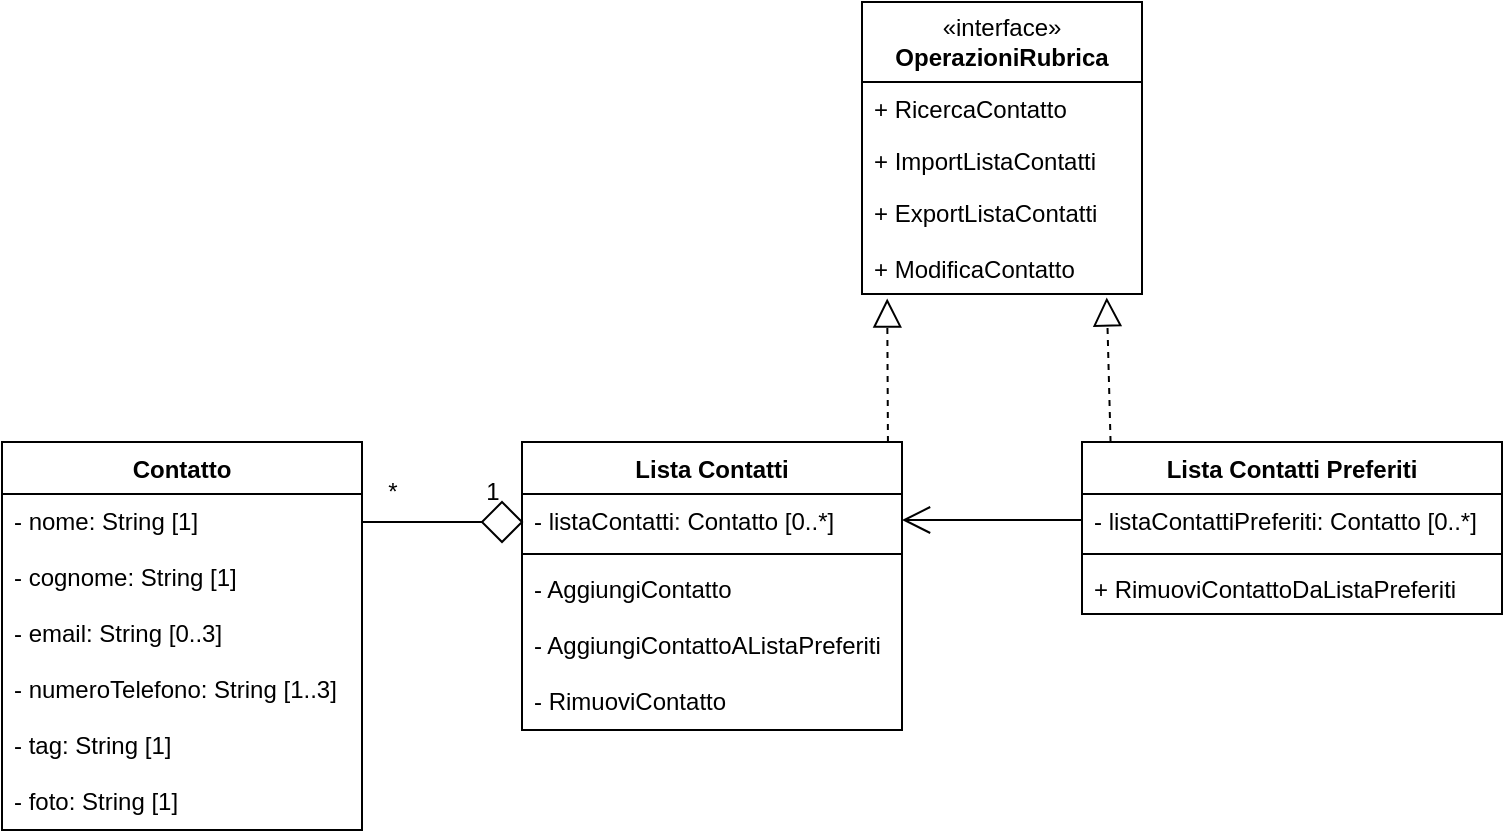 <mxfile version="25.0.3">
  <diagram id="C5RBs43oDa-KdzZeNtuy" name="Page-1">
    <mxGraphModel dx="1034" dy="1617" grid="1" gridSize="10" guides="1" tooltips="1" connect="1" arrows="1" fold="1" page="1" pageScale="1" pageWidth="827" pageHeight="1169" math="0" shadow="0">
      <root>
        <mxCell id="WIyWlLk6GJQsqaUBKTNV-0" />
        <mxCell id="WIyWlLk6GJQsqaUBKTNV-1" parent="WIyWlLk6GJQsqaUBKTNV-0" />
        <mxCell id="fGu28cwDlgRmdk9_Jq6V-0" value="Contatto" style="swimlane;fontStyle=1;align=center;verticalAlign=top;childLayout=stackLayout;horizontal=1;startSize=26;horizontalStack=0;resizeParent=1;resizeParentMax=0;resizeLast=0;collapsible=1;marginBottom=0;whiteSpace=wrap;html=1;" parent="WIyWlLk6GJQsqaUBKTNV-1" vertex="1">
          <mxGeometry x="60" y="-840" width="180" height="194" as="geometry" />
        </mxCell>
        <mxCell id="2QzEvBa34yHxyn8QtlNz-18" value="- nome: String  [1]" style="text;strokeColor=none;fillColor=none;align=left;verticalAlign=top;spacingLeft=4;spacingRight=4;overflow=hidden;rotatable=0;points=[[0,0.5],[1,0.5]];portConstraint=eastwest;whiteSpace=wrap;html=1;" parent="fGu28cwDlgRmdk9_Jq6V-0" vertex="1">
          <mxGeometry y="26" width="180" height="28" as="geometry" />
        </mxCell>
        <mxCell id="2QzEvBa34yHxyn8QtlNz-26" value="- cognome: String  [1]" style="text;strokeColor=none;fillColor=none;align=left;verticalAlign=top;spacingLeft=4;spacingRight=4;overflow=hidden;rotatable=0;points=[[0,0.5],[1,0.5]];portConstraint=eastwest;whiteSpace=wrap;html=1;" parent="fGu28cwDlgRmdk9_Jq6V-0" vertex="1">
          <mxGeometry y="54" width="180" height="28" as="geometry" />
        </mxCell>
        <mxCell id="2QzEvBa34yHxyn8QtlNz-27" value="- email: String  [0..3]" style="text;strokeColor=none;fillColor=none;align=left;verticalAlign=top;spacingLeft=4;spacingRight=4;overflow=hidden;rotatable=0;points=[[0,0.5],[1,0.5]];portConstraint=eastwest;whiteSpace=wrap;html=1;" parent="fGu28cwDlgRmdk9_Jq6V-0" vertex="1">
          <mxGeometry y="82" width="180" height="28" as="geometry" />
        </mxCell>
        <mxCell id="2QzEvBa34yHxyn8QtlNz-28" value="- numeroTelefono: String  [1..3]" style="text;strokeColor=none;fillColor=none;align=left;verticalAlign=top;spacingLeft=4;spacingRight=4;overflow=hidden;rotatable=0;points=[[0,0.5],[1,0.5]];portConstraint=eastwest;whiteSpace=wrap;html=1;" parent="fGu28cwDlgRmdk9_Jq6V-0" vertex="1">
          <mxGeometry y="110" width="180" height="28" as="geometry" />
        </mxCell>
        <mxCell id="2QzEvBa34yHxyn8QtlNz-29" value="- tag: String  [1]" style="text;strokeColor=none;fillColor=none;align=left;verticalAlign=top;spacingLeft=4;spacingRight=4;overflow=hidden;rotatable=0;points=[[0,0.5],[1,0.5]];portConstraint=eastwest;whiteSpace=wrap;html=1;" parent="fGu28cwDlgRmdk9_Jq6V-0" vertex="1">
          <mxGeometry y="138" width="180" height="28" as="geometry" />
        </mxCell>
        <mxCell id="2QzEvBa34yHxyn8QtlNz-30" value="- foto: String  [1]" style="text;strokeColor=none;fillColor=none;align=left;verticalAlign=top;spacingLeft=4;spacingRight=4;overflow=hidden;rotatable=0;points=[[0,0.5],[1,0.5]];portConstraint=eastwest;whiteSpace=wrap;html=1;" parent="fGu28cwDlgRmdk9_Jq6V-0" vertex="1">
          <mxGeometry y="166" width="180" height="28" as="geometry" />
        </mxCell>
        <mxCell id="fGu28cwDlgRmdk9_Jq6V-4" value="Lista Contatti" style="swimlane;fontStyle=1;align=center;verticalAlign=top;childLayout=stackLayout;horizontal=1;startSize=26;horizontalStack=0;resizeParent=1;resizeParentMax=0;resizeLast=0;collapsible=1;marginBottom=0;whiteSpace=wrap;html=1;" parent="WIyWlLk6GJQsqaUBKTNV-1" vertex="1">
          <mxGeometry x="320" y="-840" width="190" height="144" as="geometry" />
        </mxCell>
        <mxCell id="fGu28cwDlgRmdk9_Jq6V-5" value="&lt;div&gt;- listaContatti: Contatto [0..*]&lt;/div&gt;" style="text;strokeColor=none;fillColor=none;align=left;verticalAlign=top;spacingLeft=4;spacingRight=4;overflow=hidden;rotatable=0;points=[[0,0.5],[1,0.5]];portConstraint=eastwest;whiteSpace=wrap;html=1;" parent="fGu28cwDlgRmdk9_Jq6V-4" vertex="1">
          <mxGeometry y="26" width="190" height="26" as="geometry" />
        </mxCell>
        <mxCell id="fGu28cwDlgRmdk9_Jq6V-6" value="" style="line;strokeWidth=1;fillColor=none;align=left;verticalAlign=middle;spacingTop=-1;spacingLeft=3;spacingRight=3;rotatable=0;labelPosition=right;points=[];portConstraint=eastwest;strokeColor=inherit;" parent="fGu28cwDlgRmdk9_Jq6V-4" vertex="1">
          <mxGeometry y="52" width="190" height="8" as="geometry" />
        </mxCell>
        <mxCell id="2QzEvBa34yHxyn8QtlNz-3" value="&lt;div&gt;- AggiungiContatto&lt;/div&gt;" style="text;strokeColor=none;fillColor=none;align=left;verticalAlign=top;spacingLeft=4;spacingRight=4;overflow=hidden;rotatable=0;points=[[0,0.5],[1,0.5]];portConstraint=eastwest;whiteSpace=wrap;html=1;" parent="fGu28cwDlgRmdk9_Jq6V-4" vertex="1">
          <mxGeometry y="60" width="190" height="28" as="geometry" />
        </mxCell>
        <mxCell id="2QzEvBa34yHxyn8QtlNz-4" value="- AggiungiContattoAListaPreferiti" style="text;strokeColor=none;fillColor=none;align=left;verticalAlign=top;spacingLeft=4;spacingRight=4;overflow=hidden;rotatable=0;points=[[0,0.5],[1,0.5]];portConstraint=eastwest;whiteSpace=wrap;html=1;" parent="fGu28cwDlgRmdk9_Jq6V-4" vertex="1">
          <mxGeometry y="88" width="190" height="28" as="geometry" />
        </mxCell>
        <mxCell id="2QzEvBa34yHxyn8QtlNz-5" value="- RimuoviContatto" style="text;strokeColor=none;fillColor=none;align=left;verticalAlign=top;spacingLeft=4;spacingRight=4;overflow=hidden;rotatable=0;points=[[0,0.5],[1,0.5]];portConstraint=eastwest;whiteSpace=wrap;html=1;" parent="fGu28cwDlgRmdk9_Jq6V-4" vertex="1">
          <mxGeometry y="116" width="190" height="28" as="geometry" />
        </mxCell>
        <mxCell id="fGu28cwDlgRmdk9_Jq6V-12" value="" style="rhombus;whiteSpace=wrap;html=1;" parent="WIyWlLk6GJQsqaUBKTNV-1" vertex="1">
          <mxGeometry x="300" y="-810" width="20" height="20" as="geometry" />
        </mxCell>
        <mxCell id="fGu28cwDlgRmdk9_Jq6V-13" value="" style="endArrow=none;html=1;rounded=0;entryX=0;entryY=0.5;entryDx=0;entryDy=0;exitX=1;exitY=0.5;exitDx=0;exitDy=0;" parent="WIyWlLk6GJQsqaUBKTNV-1" source="2QzEvBa34yHxyn8QtlNz-18" target="fGu28cwDlgRmdk9_Jq6V-12" edge="1">
          <mxGeometry width="50" height="50" relative="1" as="geometry">
            <mxPoint x="280" y="-740" as="sourcePoint" />
            <mxPoint x="420" y="-710" as="targetPoint" />
          </mxGeometry>
        </mxCell>
        <mxCell id="fGu28cwDlgRmdk9_Jq6V-14" value="Lista Contatti Preferiti" style="swimlane;fontStyle=1;align=center;verticalAlign=top;childLayout=stackLayout;horizontal=1;startSize=26;horizontalStack=0;resizeParent=1;resizeParentMax=0;resizeLast=0;collapsible=1;marginBottom=0;whiteSpace=wrap;html=1;" parent="WIyWlLk6GJQsqaUBKTNV-1" vertex="1">
          <mxGeometry x="600" y="-840" width="210" height="86" as="geometry" />
        </mxCell>
        <mxCell id="fGu28cwDlgRmdk9_Jq6V-15" value="- listaContattiPreferiti: Contatto [0..*]" style="text;strokeColor=none;fillColor=none;align=left;verticalAlign=top;spacingLeft=4;spacingRight=4;overflow=hidden;rotatable=0;points=[[0,0.5],[1,0.5]];portConstraint=eastwest;whiteSpace=wrap;html=1;" parent="fGu28cwDlgRmdk9_Jq6V-14" vertex="1">
          <mxGeometry y="26" width="210" height="26" as="geometry" />
        </mxCell>
        <mxCell id="fGu28cwDlgRmdk9_Jq6V-16" value="" style="line;strokeWidth=1;fillColor=none;align=left;verticalAlign=middle;spacingTop=-1;spacingLeft=3;spacingRight=3;rotatable=0;labelPosition=right;points=[];portConstraint=eastwest;strokeColor=inherit;" parent="fGu28cwDlgRmdk9_Jq6V-14" vertex="1">
          <mxGeometry y="52" width="210" height="8" as="geometry" />
        </mxCell>
        <mxCell id="fGu28cwDlgRmdk9_Jq6V-17" value="+ RimuoviContattoDaListaPreferiti" style="text;strokeColor=none;fillColor=none;align=left;verticalAlign=top;spacingLeft=4;spacingRight=4;overflow=hidden;rotatable=0;points=[[0,0.5],[1,0.5]];portConstraint=eastwest;whiteSpace=wrap;html=1;" parent="fGu28cwDlgRmdk9_Jq6V-14" vertex="1">
          <mxGeometry y="60" width="210" height="26" as="geometry" />
        </mxCell>
        <mxCell id="fGu28cwDlgRmdk9_Jq6V-23" value="&lt;div&gt;«interface»&lt;/div&gt;&lt;div&gt;&lt;b&gt;OperazioniRubrica&lt;/b&gt;&lt;br&gt;&lt;/div&gt;" style="swimlane;fontStyle=0;childLayout=stackLayout;horizontal=1;startSize=40;fillColor=none;horizontalStack=0;resizeParent=1;resizeParentMax=0;resizeLast=0;collapsible=1;marginBottom=0;whiteSpace=wrap;html=1;" parent="WIyWlLk6GJQsqaUBKTNV-1" vertex="1">
          <mxGeometry x="490" y="-1060" width="140" height="146" as="geometry" />
        </mxCell>
        <mxCell id="fGu28cwDlgRmdk9_Jq6V-24" value="+ RicercaContatto" style="text;strokeColor=none;fillColor=none;align=left;verticalAlign=top;spacingLeft=4;spacingRight=4;overflow=hidden;rotatable=0;points=[[0,0.5],[1,0.5]];portConstraint=eastwest;whiteSpace=wrap;html=1;" parent="fGu28cwDlgRmdk9_Jq6V-23" vertex="1">
          <mxGeometry y="40" width="140" height="26" as="geometry" />
        </mxCell>
        <mxCell id="fGu28cwDlgRmdk9_Jq6V-25" value="+ ImportListaContatti" style="text;strokeColor=none;fillColor=none;align=left;verticalAlign=top;spacingLeft=4;spacingRight=4;overflow=hidden;rotatable=0;points=[[0,0.5],[1,0.5]];portConstraint=eastwest;whiteSpace=wrap;html=1;" parent="fGu28cwDlgRmdk9_Jq6V-23" vertex="1">
          <mxGeometry y="66" width="140" height="26" as="geometry" />
        </mxCell>
        <mxCell id="fGu28cwDlgRmdk9_Jq6V-26" value="&lt;div&gt;+ ExportListaContatti&lt;/div&gt;" style="text;strokeColor=none;fillColor=none;align=left;verticalAlign=top;spacingLeft=4;spacingRight=4;overflow=hidden;rotatable=0;points=[[0,0.5],[1,0.5]];portConstraint=eastwest;whiteSpace=wrap;html=1;" parent="fGu28cwDlgRmdk9_Jq6V-23" vertex="1">
          <mxGeometry y="92" width="140" height="28" as="geometry" />
        </mxCell>
        <mxCell id="2QzEvBa34yHxyn8QtlNz-2" value="+ ModificaContatto" style="text;strokeColor=none;fillColor=none;align=left;verticalAlign=top;spacingLeft=4;spacingRight=4;overflow=hidden;rotatable=0;points=[[0,0.5],[1,0.5]];portConstraint=eastwest;whiteSpace=wrap;html=1;" parent="fGu28cwDlgRmdk9_Jq6V-23" vertex="1">
          <mxGeometry y="120" width="140" height="26" as="geometry" />
        </mxCell>
        <mxCell id="fGu28cwDlgRmdk9_Jq6V-28" value="" style="endArrow=block;dashed=1;endFill=0;endSize=12;html=1;rounded=0;exitX=0.963;exitY=0;exitDx=0;exitDy=0;exitPerimeter=0;entryX=0.09;entryY=1.086;entryDx=0;entryDy=0;entryPerimeter=0;" parent="WIyWlLk6GJQsqaUBKTNV-1" source="fGu28cwDlgRmdk9_Jq6V-4" target="2QzEvBa34yHxyn8QtlNz-2" edge="1">
          <mxGeometry width="160" relative="1" as="geometry">
            <mxPoint x="350" y="-780" as="sourcePoint" />
            <mxPoint x="510" y="-880" as="targetPoint" />
          </mxGeometry>
        </mxCell>
        <mxCell id="fGu28cwDlgRmdk9_Jq6V-30" value="" style="endArrow=block;dashed=1;endFill=0;endSize=12;html=1;rounded=0;exitX=0.068;exitY=0;exitDx=0;exitDy=0;exitPerimeter=0;entryX=0.874;entryY=1.065;entryDx=0;entryDy=0;entryPerimeter=0;" parent="WIyWlLk6GJQsqaUBKTNV-1" source="fGu28cwDlgRmdk9_Jq6V-14" target="2QzEvBa34yHxyn8QtlNz-2" edge="1">
          <mxGeometry width="160" relative="1" as="geometry">
            <mxPoint x="450" y="-830" as="sourcePoint" />
            <mxPoint x="630" y="-870" as="targetPoint" />
          </mxGeometry>
        </mxCell>
        <mxCell id="fGu28cwDlgRmdk9_Jq6V-31" value="1" style="text;html=1;align=center;verticalAlign=middle;resizable=0;points=[];autosize=1;strokeColor=none;fillColor=none;" parent="WIyWlLk6GJQsqaUBKTNV-1" vertex="1">
          <mxGeometry x="290" y="-830" width="30" height="30" as="geometry" />
        </mxCell>
        <mxCell id="fGu28cwDlgRmdk9_Jq6V-32" value="*" style="text;html=1;align=center;verticalAlign=middle;resizable=0;points=[];autosize=1;strokeColor=none;fillColor=none;" parent="WIyWlLk6GJQsqaUBKTNV-1" vertex="1">
          <mxGeometry x="240" y="-830" width="30" height="30" as="geometry" />
        </mxCell>
        <mxCell id="2QzEvBa34yHxyn8QtlNz-1" value="" style="endArrow=open;endFill=1;endSize=12;html=1;rounded=0;exitX=0;exitY=0.5;exitDx=0;exitDy=0;entryX=1;entryY=0.5;entryDx=0;entryDy=0;" parent="WIyWlLk6GJQsqaUBKTNV-1" source="fGu28cwDlgRmdk9_Jq6V-15" target="fGu28cwDlgRmdk9_Jq6V-5" edge="1">
          <mxGeometry width="160" relative="1" as="geometry">
            <mxPoint x="480" y="-670" as="sourcePoint" />
            <mxPoint x="570" y="-720" as="targetPoint" />
          </mxGeometry>
        </mxCell>
      </root>
    </mxGraphModel>
  </diagram>
</mxfile>
